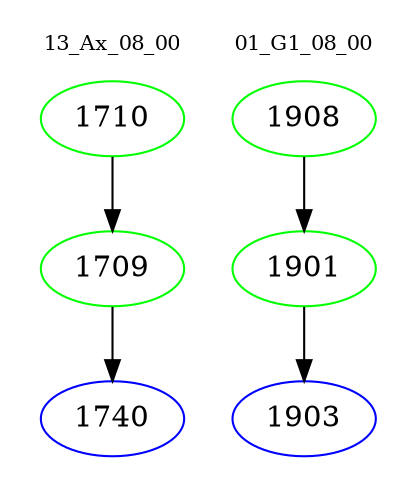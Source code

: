 digraph{
subgraph cluster_0 {
color = white
label = "13_Ax_08_00";
fontsize=10;
T0_1710 [label="1710", color="green"]
T0_1710 -> T0_1709 [color="black"]
T0_1709 [label="1709", color="green"]
T0_1709 -> T0_1740 [color="black"]
T0_1740 [label="1740", color="blue"]
}
subgraph cluster_1 {
color = white
label = "01_G1_08_00";
fontsize=10;
T1_1908 [label="1908", color="green"]
T1_1908 -> T1_1901 [color="black"]
T1_1901 [label="1901", color="green"]
T1_1901 -> T1_1903 [color="black"]
T1_1903 [label="1903", color="blue"]
}
}
